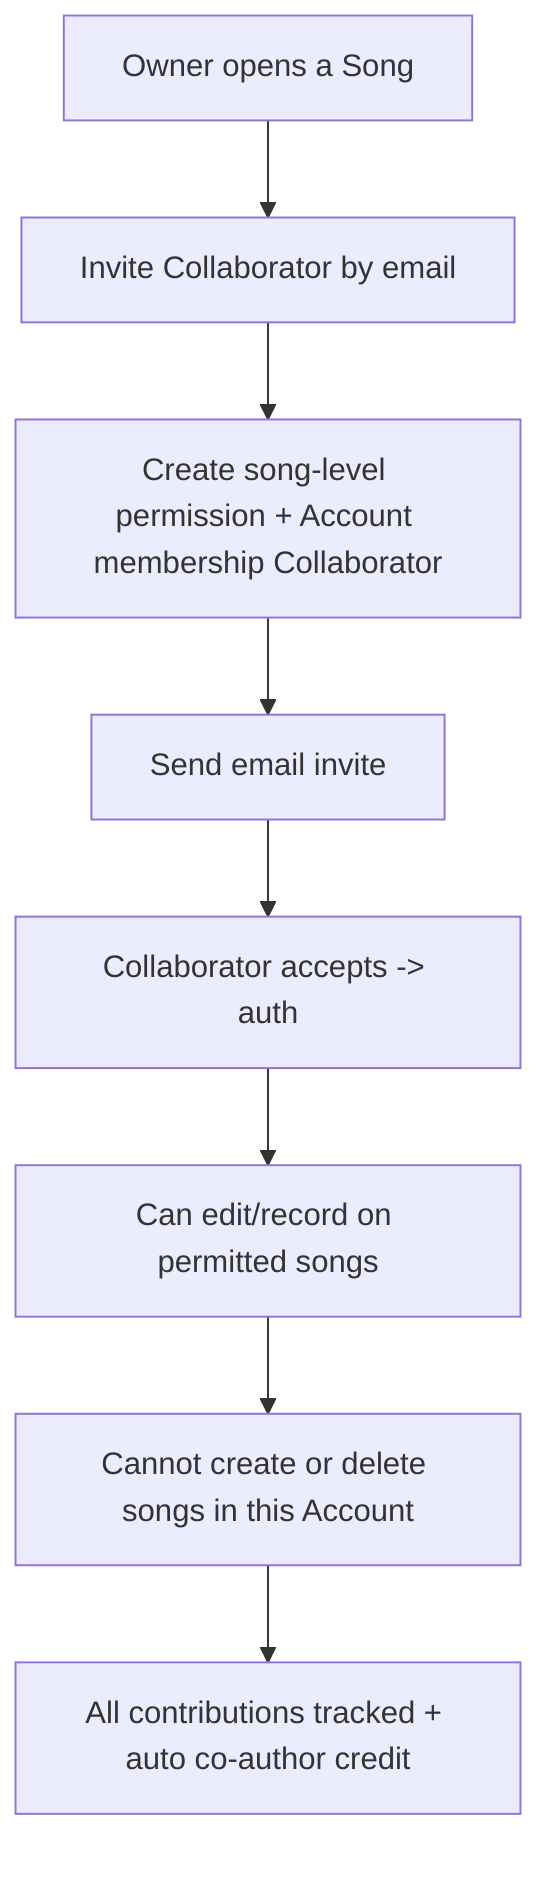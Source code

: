 flowchart TD
  A[Owner opens a Song] --> B[Invite Collaborator by email]
  B --> C[Create song-level permission + Account membership Collaborator]
  C --> D[Send email invite]
  D --> E[Collaborator accepts -> auth]
  E --> F[Can edit/record on permitted songs]
  F --> G[Cannot create or delete songs in this Account]
  G --> H[All contributions tracked + auto co-author credit]